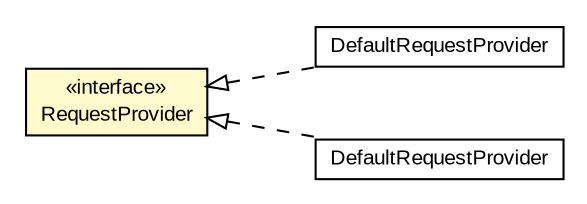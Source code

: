 #!/usr/local/bin/dot
#
# Class diagram 
# Generated by UMLGraph version R5_6-24-gf6e263 (http://www.umlgraph.org/)
#

digraph G {
	edge [fontname="arial",fontsize=10,labelfontname="arial",labelfontsize=10];
	node [fontname="arial",fontsize=10,shape=plaintext];
	nodesep=0.25;
	ranksep=0.5;
	rankdir=LR;
	// com.gwtplatform.dispatch.rpc.server.RequestProvider
	c442592 [label=<<table title="com.gwtplatform.dispatch.rpc.server.RequestProvider" border="0" cellborder="1" cellspacing="0" cellpadding="2" port="p" bgcolor="lemonChiffon" href="./RequestProvider.html">
		<tr><td><table border="0" cellspacing="0" cellpadding="1">
<tr><td align="center" balign="center"> &#171;interface&#187; </td></tr>
<tr><td align="center" balign="center"> RequestProvider </td></tr>
		</table></td></tr>
		</table>>, URL="./RequestProvider.html", fontname="arial", fontcolor="black", fontsize=10.0];
	// com.gwtplatform.dispatch.rpc.server.guice.request.DefaultRequestProvider
	c442885 [label=<<table title="com.gwtplatform.dispatch.rpc.server.guice.request.DefaultRequestProvider" border="0" cellborder="1" cellspacing="0" cellpadding="2" port="p" href="./guice/request/DefaultRequestProvider.html">
		<tr><td><table border="0" cellspacing="0" cellpadding="1">
<tr><td align="center" balign="center"> DefaultRequestProvider </td></tr>
		</table></td></tr>
		</table>>, URL="./guice/request/DefaultRequestProvider.html", fontname="arial", fontcolor="black", fontsize=10.0];
	// com.gwtplatform.dispatch.rpc.server.spring.request.DefaultRequestProvider
	c442918 [label=<<table title="com.gwtplatform.dispatch.rpc.server.spring.request.DefaultRequestProvider" border="0" cellborder="1" cellspacing="0" cellpadding="2" port="p" href="./spring/request/DefaultRequestProvider.html">
		<tr><td><table border="0" cellspacing="0" cellpadding="1">
<tr><td align="center" balign="center"> DefaultRequestProvider </td></tr>
		</table></td></tr>
		</table>>, URL="./spring/request/DefaultRequestProvider.html", fontname="arial", fontcolor="black", fontsize=10.0];
	//com.gwtplatform.dispatch.rpc.server.guice.request.DefaultRequestProvider implements com.gwtplatform.dispatch.rpc.server.RequestProvider
	c442592:p -> c442885:p [dir=back,arrowtail=empty,style=dashed];
	//com.gwtplatform.dispatch.rpc.server.spring.request.DefaultRequestProvider implements com.gwtplatform.dispatch.rpc.server.RequestProvider
	c442592:p -> c442918:p [dir=back,arrowtail=empty,style=dashed];
}

